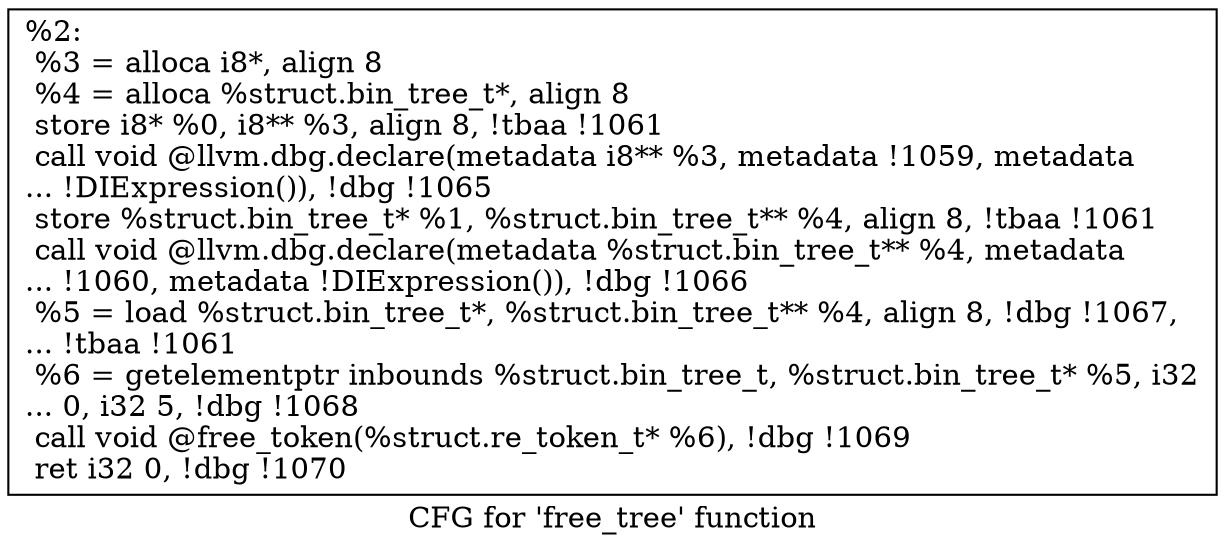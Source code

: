 digraph "CFG for 'free_tree' function" {
	label="CFG for 'free_tree' function";

	Node0xbd1790 [shape=record,label="{%2:\l  %3 = alloca i8*, align 8\l  %4 = alloca %struct.bin_tree_t*, align 8\l  store i8* %0, i8** %3, align 8, !tbaa !1061\l  call void @llvm.dbg.declare(metadata i8** %3, metadata !1059, metadata\l... !DIExpression()), !dbg !1065\l  store %struct.bin_tree_t* %1, %struct.bin_tree_t** %4, align 8, !tbaa !1061\l  call void @llvm.dbg.declare(metadata %struct.bin_tree_t** %4, metadata\l... !1060, metadata !DIExpression()), !dbg !1066\l  %5 = load %struct.bin_tree_t*, %struct.bin_tree_t** %4, align 8, !dbg !1067,\l... !tbaa !1061\l  %6 = getelementptr inbounds %struct.bin_tree_t, %struct.bin_tree_t* %5, i32\l... 0, i32 5, !dbg !1068\l  call void @free_token(%struct.re_token_t* %6), !dbg !1069\l  ret i32 0, !dbg !1070\l}"];
}
